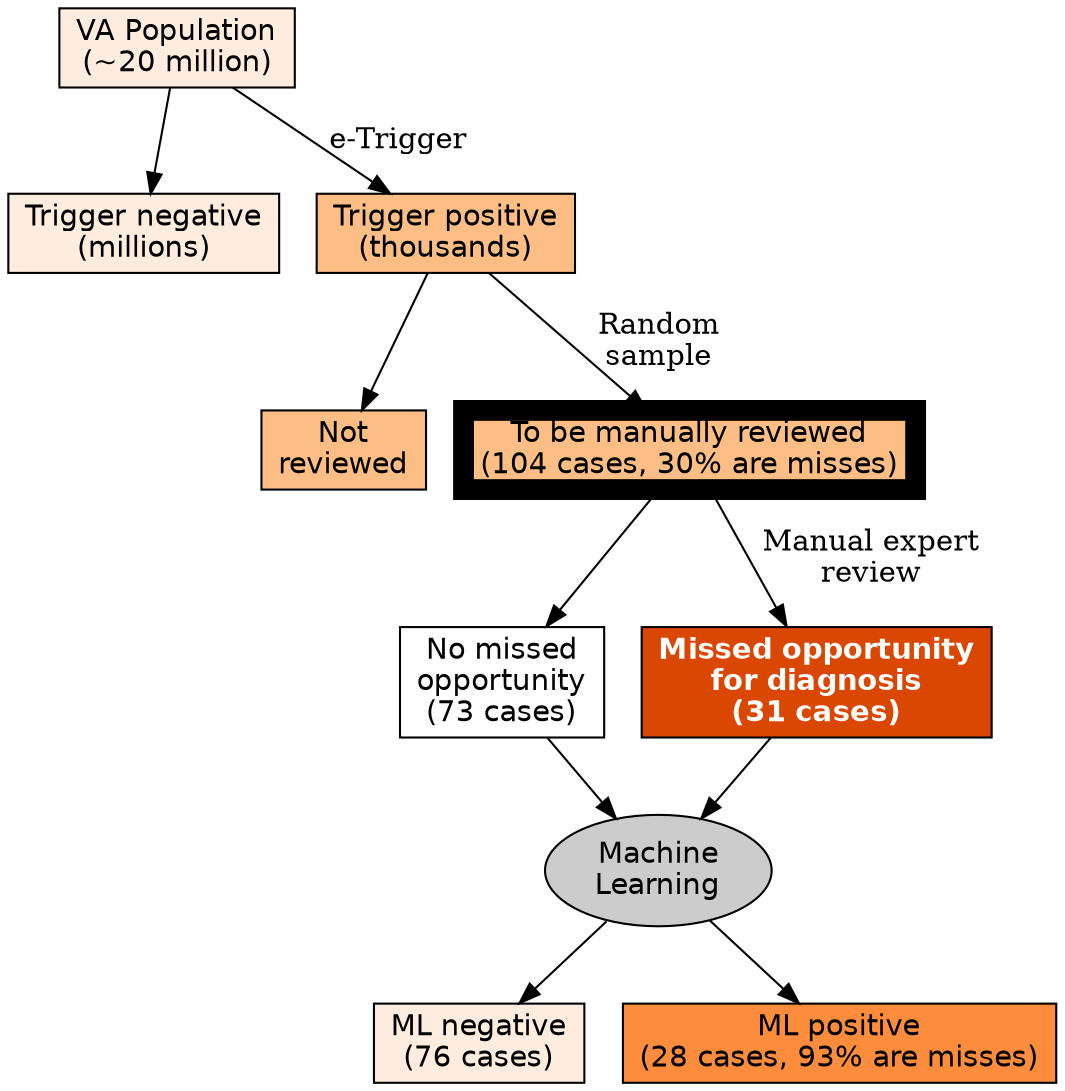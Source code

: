 digraph G {

node [style = filled, fillcolor="white", fontname="Helvetica", colorscheme="oranges4"]
  //rankdir = "LR";

// Rectangles for number of charts

twentyMillion [shape="rectangle", label="VA Population\n(~20 million)", fillcolor=1];
millionsNeg [shape="rectangle", label="Trigger negative\n(millions)", fillcolor=1];
thousands [shape="rectangle", label="Trigger positive\n(thousands)", fillcolor=2];

notReview [shape="rectangle" label="Not\nreviewed", fillcolor=2];
hundredReview [shape="rectangle", label="To be manually reviewed\n(104 cases, 30% are misses)", fillcolor=2, penwidth=10];

noMissedOD [shape="rectangle", label="No missed\nopportunity\n(73 cases)"];
MissedOD [shape="rectangle", label="Missed opportunity\nfor diagnosis\n(31 cases)", fillcolor=4, fontcolor="white", fontname="Helvetica-Bold"];

mlneg [shape="rectangle", fillcolor=1, label="ML negative\n(76 cases)"];
mlpos [shape="rectangle", fillcolor=3, label="ML positive\n(28 cases, 93% are misses)"];  // color 3 is used only for ML +

ML [fillcolor="#cccccc", label="Machine\nLearning"];




// Edges

twentyMillion -> millionsNeg;
twentyMillion -> thousands [label="e-Trigger"];

thousands -> notReview;
thousands -> hundredReview [label="Random\nsample"];

hundredReview -> noMissedOD;
hundredReview -> MissedOD [label="Manual expert\nreview"];

noMissedOD -> ML;
MissedOD -> ML;

ML -> mlneg;
ML -> mlpos;

}
